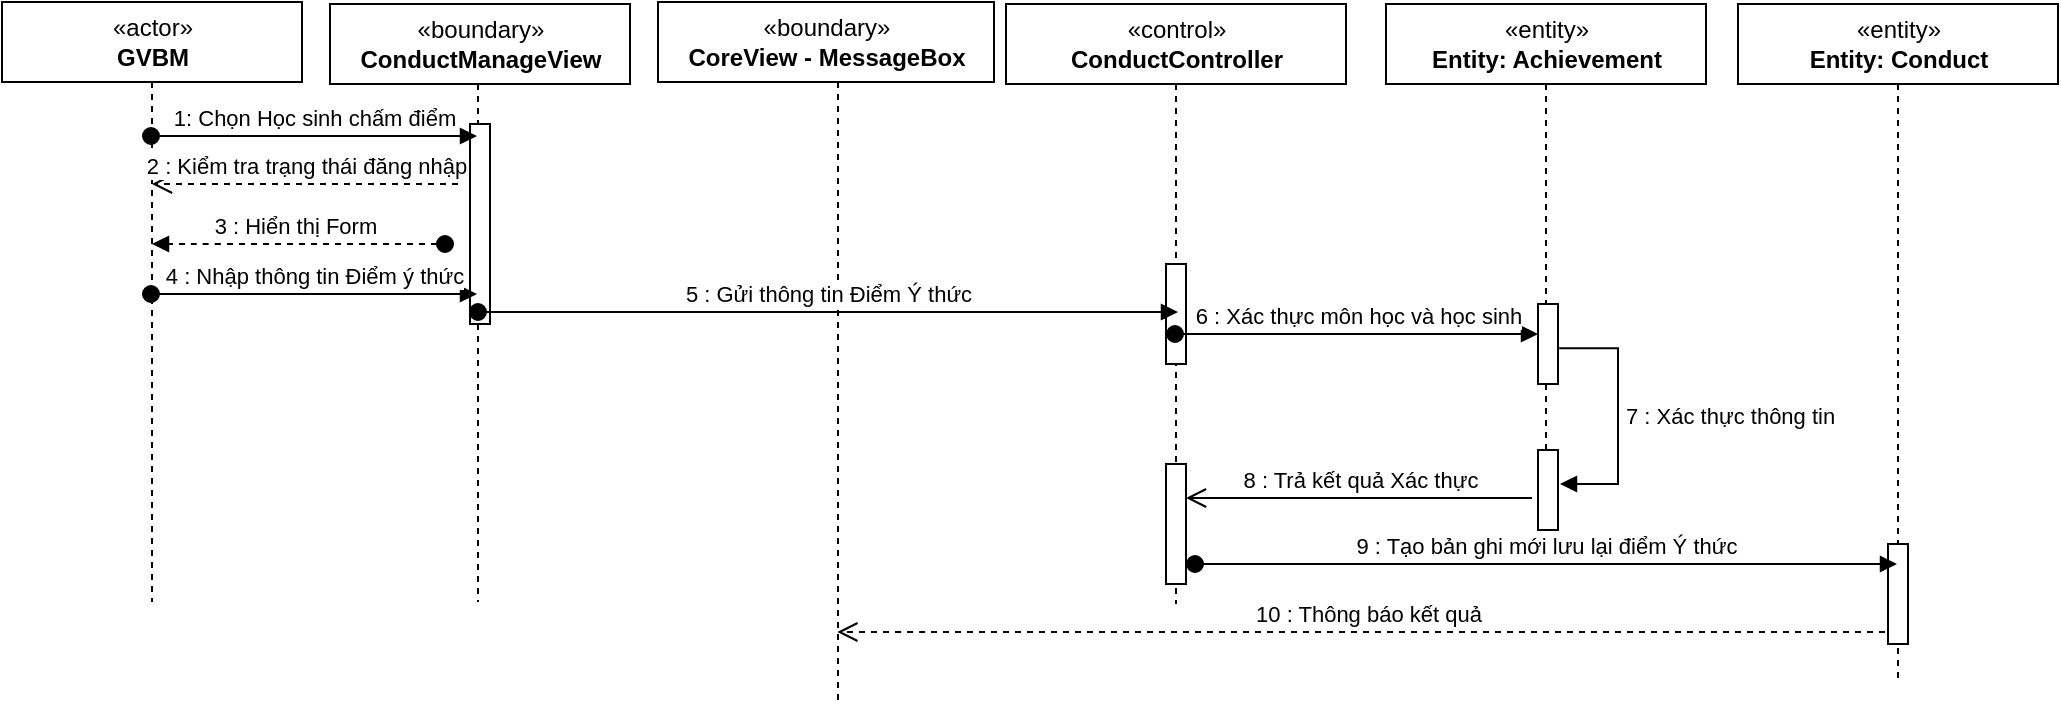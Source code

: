 <mxfile version="14.6.13" type="github"><diagram name="Page-1" id="13e1069c-82ec-6db2-03f1-153e76fe0fe0"><mxGraphModel dx="786" dy="457" grid="1" gridSize="10" guides="1" tooltips="1" connect="1" arrows="1" fold="1" page="1" pageScale="1" pageWidth="1100" pageHeight="850" background="#ffffff" math="0" shadow="0"><root><mxCell id="0"/><mxCell id="1" parent="0"/><mxCell id="G0kBllWM4XBfNNBUBDi2-18" value=":Object" style="shape=umlLifeline;perimeter=lifelinePerimeter;whiteSpace=wrap;html=1;container=1;collapsible=0;recursiveResize=0;outlineConnect=0;" parent="1" vertex="1"><mxGeometry x="27" y="39" width="100" height="300" as="geometry"/></mxCell><mxCell id="G0kBllWM4XBfNNBUBDi2-16" value="«actor»&lt;br&gt;&lt;b&gt;GVBM&lt;/b&gt;" style="html=1;" parent="1" vertex="1"><mxGeometry x="2" y="39" width="150" height="40" as="geometry"/></mxCell><mxCell id="G0kBllWM4XBfNNBUBDi2-21" value=":Object" style="shape=umlLifeline;perimeter=lifelinePerimeter;whiteSpace=wrap;html=1;container=1;collapsible=0;recursiveResize=0;outlineConnect=0;" parent="1" vertex="1"><mxGeometry x="166" y="40" width="148" height="299" as="geometry"/></mxCell><mxCell id="G0kBllWM4XBfNNBUBDi2-22" value="«boundary»&lt;br&gt;&lt;b&gt;ConductManageView&lt;/b&gt;" style="html=1;" parent="G0kBllWM4XBfNNBUBDi2-21" vertex="1"><mxGeometry width="150" height="40" as="geometry"/></mxCell><mxCell id="G0kBllWM4XBfNNBUBDi2-32" value="" style="html=1;points=[];perimeter=orthogonalPerimeter;" parent="G0kBllWM4XBfNNBUBDi2-21" vertex="1"><mxGeometry x="70" y="60" width="10" height="100" as="geometry"/></mxCell><mxCell id="G0kBllWM4XBfNNBUBDi2-26" value=":Object" style="shape=umlLifeline;perimeter=lifelinePerimeter;whiteSpace=wrap;html=1;container=1;collapsible=0;recursiveResize=0;outlineConnect=0;" parent="1" vertex="1"><mxGeometry x="345" y="39" width="150" height="351" as="geometry"/></mxCell><mxCell id="G0kBllWM4XBfNNBUBDi2-27" value="«boundary»&lt;br&gt;&lt;b&gt;CoreView - MessageBox&lt;/b&gt;" style="html=1;" parent="G0kBllWM4XBfNNBUBDi2-26" vertex="1"><mxGeometry x="-15" width="168" height="40" as="geometry"/></mxCell><mxCell id="G0kBllWM4XBfNNBUBDi2-28" value=":Object" style="shape=umlLifeline;perimeter=lifelinePerimeter;whiteSpace=wrap;html=1;container=1;collapsible=0;recursiveResize=0;outlineConnect=0;" parent="1" vertex="1"><mxGeometry x="504" y="40" width="170" height="300" as="geometry"/></mxCell><mxCell id="G0kBllWM4XBfNNBUBDi2-29" value="«control»&lt;br&gt;&lt;b&gt;ConductController&lt;/b&gt;" style="html=1;" parent="G0kBllWM4XBfNNBUBDi2-28" vertex="1"><mxGeometry width="170" height="40" as="geometry"/></mxCell><mxCell id="G0kBllWM4XBfNNBUBDi2-35" value="" style="html=1;points=[];perimeter=orthogonalPerimeter;" parent="G0kBllWM4XBfNNBUBDi2-28" vertex="1"><mxGeometry x="80" y="130" width="10" height="50" as="geometry"/></mxCell><mxCell id="G0kBllWM4XBfNNBUBDi2-30" value=":Object" style="shape=umlLifeline;perimeter=lifelinePerimeter;whiteSpace=wrap;html=1;container=1;collapsible=0;recursiveResize=0;outlineConnect=0;" parent="1" vertex="1"><mxGeometry x="694" y="40" width="160" height="250" as="geometry"/></mxCell><mxCell id="G0kBllWM4XBfNNBUBDi2-31" value="«entity»&lt;br&gt;&lt;b&gt;Entity: Achievement&lt;/b&gt;" style="html=1;" parent="G0kBllWM4XBfNNBUBDi2-30" vertex="1"><mxGeometry width="160" height="40" as="geometry"/></mxCell><mxCell id="G0kBllWM4XBfNNBUBDi2-37" value="" style="html=1;points=[];perimeter=orthogonalPerimeter;" parent="G0kBllWM4XBfNNBUBDi2-30" vertex="1"><mxGeometry x="76" y="150" width="10" height="40" as="geometry"/></mxCell><mxCell id="G0kBllWM4XBfNNBUBDi2-23" value="1: Chọn Học sinh chấm điểm" style="html=1;verticalAlign=bottom;startArrow=oval;startFill=1;endArrow=block;startSize=8;" parent="1" target="G0kBllWM4XBfNNBUBDi2-21" edge="1"><mxGeometry width="60" relative="1" as="geometry"><mxPoint x="76.5" y="106" as="sourcePoint"/><mxPoint x="272" y="104" as="targetPoint"/><Array as="points"><mxPoint x="140" y="106"/></Array></mxGeometry></mxCell><mxCell id="G0kBllWM4XBfNNBUBDi2-34" value="5 : Gửi thông tin Điểm Ý thức" style="html=1;verticalAlign=bottom;startArrow=oval;startFill=1;endArrow=block;startSize=8;" parent="1" edge="1"><mxGeometry width="60" relative="1" as="geometry"><mxPoint x="240" y="194" as="sourcePoint"/><mxPoint x="590" y="194" as="targetPoint"/></mxGeometry></mxCell><mxCell id="G0kBllWM4XBfNNBUBDi2-36" value="6 : Xác thực môn học và học sinh" style="html=1;verticalAlign=bottom;startArrow=oval;startFill=1;endArrow=block;startSize=8;" parent="1" edge="1"><mxGeometry width="60" relative="1" as="geometry"><mxPoint x="588.5" y="205" as="sourcePoint"/><mxPoint x="770" y="205" as="targetPoint"/></mxGeometry></mxCell><mxCell id="G0kBllWM4XBfNNBUBDi2-40" value="" style="html=1;points=[];perimeter=orthogonalPerimeter;" parent="1" vertex="1"><mxGeometry x="770" y="263" width="10" height="40" as="geometry"/></mxCell><mxCell id="G0kBllWM4XBfNNBUBDi2-41" value="7 : Xác thực thông tin" style="edgeStyle=orthogonalEdgeStyle;html=1;align=left;spacingLeft=2;endArrow=block;rounded=0;exitX=1.058;exitY=0.553;exitDx=0;exitDy=0;exitPerimeter=0;" parent="1" source="G0kBllWM4XBfNNBUBDi2-37" edge="1"><mxGeometry relative="1" as="geometry"><mxPoint x="816.5" y="211.88" as="sourcePoint"/><Array as="points"><mxPoint x="810" y="212"/><mxPoint x="810" y="280"/></Array><mxPoint x="781" y="280" as="targetPoint"/></mxGeometry></mxCell><mxCell id="DVAs7N8q5XkVekkUKqxM-1" value="2 : Kiểm tra trạng thái đăng nhập" style="html=1;verticalAlign=bottom;endArrow=open;dashed=1;endSize=8;" parent="1" target="G0kBllWM4XBfNNBUBDi2-18" edge="1"><mxGeometry relative="1" as="geometry"><mxPoint x="230" y="130" as="sourcePoint"/><mxPoint x="340" y="230" as="targetPoint"/><Array as="points"><mxPoint x="190" y="130"/></Array></mxGeometry></mxCell><mxCell id="DVAs7N8q5XkVekkUKqxM-3" value="3 : Hiển thị Form&amp;nbsp;" style="html=1;verticalAlign=bottom;startArrow=oval;startFill=1;endArrow=block;startSize=8;dashed=1;" parent="1" target="G0kBllWM4XBfNNBUBDi2-18" edge="1"><mxGeometry width="60" relative="1" as="geometry"><mxPoint x="223.5" y="160" as="sourcePoint"/><mxPoint x="40" y="160" as="targetPoint"/><Array as="points"><mxPoint x="103.5" y="160"/></Array></mxGeometry></mxCell><mxCell id="DVAs7N8q5XkVekkUKqxM-8" value="8 : Trả kết quả Xác thực" style="html=1;verticalAlign=bottom;endArrow=open;endSize=8;exitX=-0.3;exitY=0.375;exitDx=0;exitDy=0;exitPerimeter=0;" parent="1" target="jX7y3BxdO2Qzt2mthBG1-1" edge="1"><mxGeometry relative="1" as="geometry"><mxPoint x="767" y="287" as="sourcePoint"/><mxPoint x="600" y="287" as="targetPoint"/></mxGeometry></mxCell><mxCell id="DVAs7N8q5XkVekkUKqxM-9" value="10 : Thông báo kết quả" style="html=1;verticalAlign=bottom;endArrow=open;dashed=1;endSize=8;" parent="1" source="jX7y3BxdO2Qzt2mthBG1-2" edge="1"><mxGeometry relative="1" as="geometry"><mxPoint x="588.5" y="354" as="sourcePoint"/><mxPoint x="419.667" y="354" as="targetPoint"/><Array as="points"><mxPoint x="480" y="354"/><mxPoint x="460" y="354"/></Array></mxGeometry></mxCell><mxCell id="fi9iXgLnPPmr7-ihQAsV-2" value="4 : Nhập thông tin Điểm ý thức" style="html=1;verticalAlign=bottom;startArrow=oval;startFill=1;endArrow=block;startSize=8;" parent="1" edge="1"><mxGeometry width="60" relative="1" as="geometry"><mxPoint x="76.5" y="185" as="sourcePoint"/><mxPoint x="239.5" y="185" as="targetPoint"/><Array as="points"><mxPoint x="163.5" y="185"/></Array></mxGeometry></mxCell><mxCell id="jX7y3BxdO2Qzt2mthBG1-1" value="" style="html=1;points=[];perimeter=orthogonalPerimeter;" parent="1" vertex="1"><mxGeometry x="584" y="270" width="10" height="60" as="geometry"/></mxCell><mxCell id="jX7y3BxdO2Qzt2mthBG1-2" value=":Object" style="shape=umlLifeline;perimeter=lifelinePerimeter;whiteSpace=wrap;html=1;container=1;collapsible=0;recursiveResize=0;outlineConnect=0;" parent="1" vertex="1"><mxGeometry x="870" y="40" width="160" height="340" as="geometry"/></mxCell><mxCell id="jX7y3BxdO2Qzt2mthBG1-3" value="«entity»&lt;br&gt;&lt;b&gt;Entity: Conduct&lt;/b&gt;" style="html=1;" parent="jX7y3BxdO2Qzt2mthBG1-2" vertex="1"><mxGeometry width="160" height="40" as="geometry"/></mxCell><mxCell id="jX7y3BxdO2Qzt2mthBG1-5" value="" style="html=1;points=[];perimeter=orthogonalPerimeter;" parent="1" vertex="1"><mxGeometry x="945" y="310" width="10" height="50" as="geometry"/></mxCell><mxCell id="jX7y3BxdO2Qzt2mthBG1-7" value="9 : Tạo bản ghi mới lưu lại điểm Ý thức" style="html=1;verticalAlign=bottom;startArrow=oval;startFill=1;endArrow=block;startSize=8;" parent="1" target="jX7y3BxdO2Qzt2mthBG1-2" edge="1"><mxGeometry width="60" relative="1" as="geometry"><mxPoint x="598.5" y="320" as="sourcePoint"/><mxPoint x="780" y="320" as="targetPoint"/><Array as="points"><mxPoint x="690" y="320"/></Array></mxGeometry></mxCell></root></mxGraphModel></diagram></mxfile>